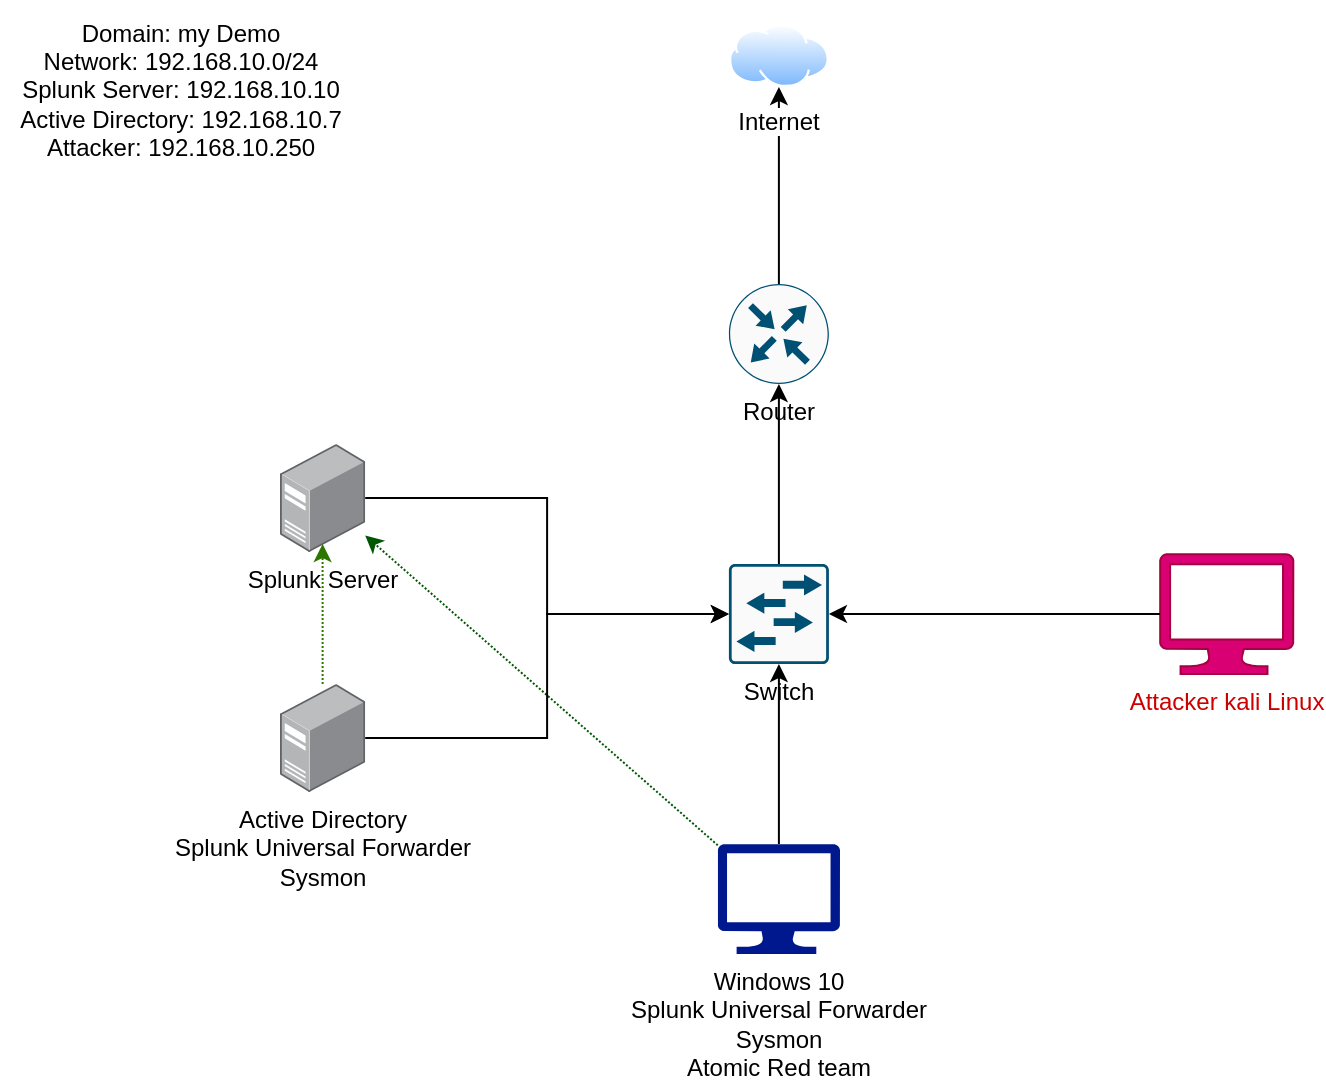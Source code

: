 <mxfile version="24.7.12">
  <diagram name="Page-1" id="VQ1VJVzmUTCTSTulGsba">
    <mxGraphModel dx="1050" dy="569" grid="1" gridSize="10" guides="1" tooltips="1" connect="1" arrows="1" fold="1" page="1" pageScale="1" pageWidth="850" pageHeight="1100" math="0" shadow="0">
      <root>
        <mxCell id="0" />
        <mxCell id="1" parent="0" />
        <mxCell id="M1XenycJYofJEW4zIZ_R-1" value="Splunk Server" style="image;points=[];aspect=fixed;html=1;align=center;shadow=0;dashed=0;image=img/lib/allied_telesis/computer_and_terminals/Server_Desktop.svg;" vertex="1" parent="1">
          <mxGeometry x="240" y="260" width="42.6" height="54" as="geometry" />
        </mxCell>
        <mxCell id="M1XenycJYofJEW4zIZ_R-2" value="Active Directory&lt;div&gt;Splunk Universal Forwarder&lt;/div&gt;&lt;div&gt;Sysmon&lt;/div&gt;" style="image;points=[];aspect=fixed;html=1;align=center;shadow=0;dashed=0;image=img/lib/allied_telesis/computer_and_terminals/Server_Desktop.svg;" vertex="1" parent="1">
          <mxGeometry x="240" y="380" width="42.6" height="54" as="geometry" />
        </mxCell>
        <mxCell id="M1XenycJYofJEW4zIZ_R-20" style="rounded=0;orthogonalLoop=1;jettySize=auto;html=1;dashed=1;fillColor=#008a00;strokeColor=#005700;dashPattern=1 1;" edge="1" parent="1" source="M1XenycJYofJEW4zIZ_R-3" target="M1XenycJYofJEW4zIZ_R-1">
          <mxGeometry relative="1" as="geometry" />
        </mxCell>
        <mxCell id="M1XenycJYofJEW4zIZ_R-3" value="Windows 10&lt;div&gt;Splunk Universal Forwarder&lt;/div&gt;&lt;div&gt;Sysmon&lt;/div&gt;&lt;div&gt;Atomic Red team&lt;/div&gt;" style="sketch=0;aspect=fixed;pointerEvents=1;shadow=0;dashed=0;html=1;strokeColor=none;labelPosition=center;verticalLabelPosition=bottom;verticalAlign=top;align=center;fillColor=#00188D;shape=mxgraph.azure.computer" vertex="1" parent="1">
          <mxGeometry x="458.89" y="460" width="61.11" height="55" as="geometry" />
        </mxCell>
        <mxCell id="M1XenycJYofJEW4zIZ_R-4" value="&lt;font color=&quot;#cc0000&quot;&gt;Attacker kali Linux&lt;/font&gt;" style="sketch=0;aspect=fixed;pointerEvents=1;shadow=0;dashed=0;html=1;strokeColor=#A50040;labelPosition=center;verticalLabelPosition=bottom;verticalAlign=top;align=center;fillColor=#d80073;shape=mxgraph.azure.computer;fontColor=#ffffff;" vertex="1" parent="1">
          <mxGeometry x="680" y="315" width="66.66" height="60" as="geometry" />
        </mxCell>
        <mxCell id="M1XenycJYofJEW4zIZ_R-5" value="Switch" style="sketch=0;points=[[0.015,0.015,0],[0.985,0.015,0],[0.985,0.985,0],[0.015,0.985,0],[0.25,0,0],[0.5,0,0],[0.75,0,0],[1,0.25,0],[1,0.5,0],[1,0.75,0],[0.75,1,0],[0.5,1,0],[0.25,1,0],[0,0.75,0],[0,0.5,0],[0,0.25,0]];verticalLabelPosition=bottom;html=1;verticalAlign=top;aspect=fixed;align=center;pointerEvents=1;shape=mxgraph.cisco19.rect;prIcon=l2_switch;fillColor=#FAFAFA;strokeColor=#005073;" vertex="1" parent="1">
          <mxGeometry x="464.45" y="320" width="50" height="50" as="geometry" />
        </mxCell>
        <mxCell id="M1XenycJYofJEW4zIZ_R-17" style="edgeStyle=orthogonalEdgeStyle;rounded=0;orthogonalLoop=1;jettySize=auto;html=1;entryX=0.5;entryY=1;entryDx=0;entryDy=0;" edge="1" parent="1" source="M1XenycJYofJEW4zIZ_R-6" target="M1XenycJYofJEW4zIZ_R-7">
          <mxGeometry relative="1" as="geometry" />
        </mxCell>
        <mxCell id="M1XenycJYofJEW4zIZ_R-6" value="Router" style="sketch=0;points=[[0.5,0,0],[1,0.5,0],[0.5,1,0],[0,0.5,0],[0.145,0.145,0],[0.856,0.145,0],[0.855,0.856,0],[0.145,0.855,0]];verticalLabelPosition=bottom;html=1;verticalAlign=top;aspect=fixed;align=center;pointerEvents=1;shape=mxgraph.cisco19.rect;prIcon=router;fillColor=#FAFAFA;strokeColor=#005073;" vertex="1" parent="1">
          <mxGeometry x="464.45" y="180" width="50" height="50" as="geometry" />
        </mxCell>
        <mxCell id="M1XenycJYofJEW4zIZ_R-7" value="Internet" style="image;aspect=fixed;perimeter=ellipsePerimeter;html=1;align=center;shadow=0;dashed=0;spacingTop=3;image=img/lib/active_directory/internet_cloud.svg;" vertex="1" parent="1">
          <mxGeometry x="464.45" y="50" width="50" height="31.5" as="geometry" />
        </mxCell>
        <mxCell id="M1XenycJYofJEW4zIZ_R-8" style="edgeStyle=orthogonalEdgeStyle;rounded=0;orthogonalLoop=1;jettySize=auto;html=1;entryX=0.5;entryY=1;entryDx=0;entryDy=0;entryPerimeter=0;" edge="1" parent="1" source="M1XenycJYofJEW4zIZ_R-3" target="M1XenycJYofJEW4zIZ_R-5">
          <mxGeometry relative="1" as="geometry" />
        </mxCell>
        <mxCell id="M1XenycJYofJEW4zIZ_R-9" style="edgeStyle=orthogonalEdgeStyle;rounded=0;orthogonalLoop=1;jettySize=auto;html=1;entryX=0.5;entryY=1;entryDx=0;entryDy=0;entryPerimeter=0;" edge="1" parent="1" source="M1XenycJYofJEW4zIZ_R-5" target="M1XenycJYofJEW4zIZ_R-6">
          <mxGeometry relative="1" as="geometry" />
        </mxCell>
        <mxCell id="M1XenycJYofJEW4zIZ_R-11" style="edgeStyle=orthogonalEdgeStyle;rounded=0;orthogonalLoop=1;jettySize=auto;html=1;entryX=0;entryY=0.5;entryDx=0;entryDy=0;entryPerimeter=0;" edge="1" parent="1" source="M1XenycJYofJEW4zIZ_R-2" target="M1XenycJYofJEW4zIZ_R-5">
          <mxGeometry relative="1" as="geometry" />
        </mxCell>
        <mxCell id="M1XenycJYofJEW4zIZ_R-13" style="edgeStyle=orthogonalEdgeStyle;rounded=0;orthogonalLoop=1;jettySize=auto;html=1;entryX=1;entryY=0.5;entryDx=0;entryDy=0;entryPerimeter=0;" edge="1" parent="1" source="M1XenycJYofJEW4zIZ_R-4" target="M1XenycJYofJEW4zIZ_R-5">
          <mxGeometry relative="1" as="geometry" />
        </mxCell>
        <mxCell id="M1XenycJYofJEW4zIZ_R-15" style="edgeStyle=orthogonalEdgeStyle;rounded=0;orthogonalLoop=1;jettySize=auto;html=1;entryX=0;entryY=0.5;entryDx=0;entryDy=0;entryPerimeter=0;" edge="1" parent="1" source="M1XenycJYofJEW4zIZ_R-1" target="M1XenycJYofJEW4zIZ_R-5">
          <mxGeometry relative="1" as="geometry" />
        </mxCell>
        <mxCell id="M1XenycJYofJEW4zIZ_R-19" style="edgeStyle=orthogonalEdgeStyle;rounded=0;orthogonalLoop=1;jettySize=auto;html=1;entryX=0.5;entryY=0.926;entryDx=0;entryDy=0;entryPerimeter=0;fillColor=#60a917;strokeColor=#2D7600;dashed=1;dashPattern=1 1;" edge="1" parent="1" source="M1XenycJYofJEW4zIZ_R-2" target="M1XenycJYofJEW4zIZ_R-1">
          <mxGeometry relative="1" as="geometry" />
        </mxCell>
        <mxCell id="M1XenycJYofJEW4zIZ_R-21" value="Domain: my Demo&lt;div&gt;Network: 192.168.10.0/24&lt;/div&gt;&lt;div&gt;Splunk Server: 192.168.10.10&lt;/div&gt;&lt;div&gt;Active Directory: 192.168.10.7&lt;/div&gt;&lt;div&gt;Attacker: 192.168.10.250&lt;/div&gt;" style="text;html=1;align=center;verticalAlign=middle;resizable=0;points=[];autosize=1;strokeColor=none;fillColor=none;" vertex="1" parent="1">
          <mxGeometry x="100" y="38" width="180" height="90" as="geometry" />
        </mxCell>
      </root>
    </mxGraphModel>
  </diagram>
</mxfile>

